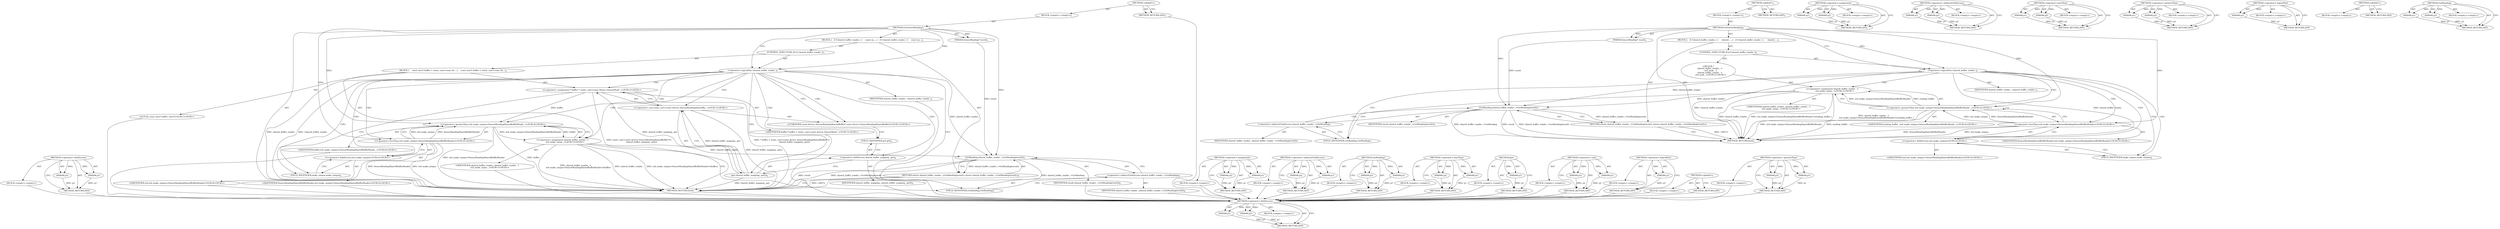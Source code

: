 digraph "GetReading" {
vulnerable_78 [label=<(METHOD,&lt;operator&gt;.fieldAccess)>];
vulnerable_79 [label=<(PARAM,p1)>];
vulnerable_80 [label=<(PARAM,p2)>];
vulnerable_81 [label=<(BLOCK,&lt;empty&gt;,&lt;empty&gt;)>];
vulnerable_82 [label=<(METHOD_RETURN,ANY)>];
vulnerable_6 [label=<(METHOD,&lt;global&gt;)<SUB>1</SUB>>];
vulnerable_7 [label=<(BLOCK,&lt;empty&gt;,&lt;empty&gt;)<SUB>1</SUB>>];
vulnerable_8 [label=<(METHOD,GetLatestReading)<SUB>1</SUB>>];
vulnerable_9 [label=<(PARAM,SensorReading* result)<SUB>1</SUB>>];
vulnerable_10 [label=<(BLOCK,{
   if (!shared_buffer_reader_) {
    const au...,{
   if (!shared_buffer_reader_) {
    const au...)<SUB>1</SUB>>];
vulnerable_11 [label=<(CONTROL_STRUCTURE,IF,if (!shared_buffer_reader_))<SUB>2</SUB>>];
vulnerable_12 [label=<(&lt;operator&gt;.logicalNot,!shared_buffer_reader_)<SUB>2</SUB>>];
vulnerable_13 [label=<(IDENTIFIER,shared_buffer_reader_,!shared_buffer_reader_)<SUB>2</SUB>>];
vulnerable_14 [label=<(BLOCK,{
    const auto* buffer = static_cast&lt;const de...,{
    const auto* buffer = static_cast&lt;const de...)<SUB>2</SUB>>];
vulnerable_15 [label="<(LOCAL,const auto* buffer: auto*)<SUB>3</SUB>>"];
vulnerable_16 [label="<(&lt;operator&gt;.assignment,* buffer = static_cast&lt;const device::SensorRead...)<SUB>3</SUB>>"];
vulnerable_17 [label="<(IDENTIFIER,buffer,* buffer = static_cast&lt;const device::SensorRead...)<SUB>3</SUB>>"];
vulnerable_18 [label="<(&lt;operator&gt;.cast,static_cast&lt;const device::SensorReadingSharedBu...)<SUB>3</SUB>>"];
vulnerable_19 [label="<(UNKNOWN,const device::SensorReadingSharedBuffer*,const device::SensorReadingSharedBuffer*)<SUB>3</SUB>>"];
vulnerable_20 [label=<(get,shared_buffer_mapping_.get())<SUB>4</SUB>>];
vulnerable_21 [label=<(&lt;operator&gt;.fieldAccess,shared_buffer_mapping_.get)<SUB>4</SUB>>];
vulnerable_22 [label=<(IDENTIFIER,shared_buffer_mapping_,shared_buffer_mapping_.get())<SUB>4</SUB>>];
vulnerable_23 [label=<(FIELD_IDENTIFIER,get,get)<SUB>4</SUB>>];
vulnerable_24 [label="<(&lt;operator&gt;.assignment,shared_buffer_reader_ =
        std::make_uniqu...)<SUB>5</SUB>>"];
vulnerable_25 [label="<(IDENTIFIER,shared_buffer_reader_,shared_buffer_reader_ =
        std::make_uniqu...)<SUB>5</SUB>>"];
vulnerable_26 [label="<(&lt;operator&gt;.greaterThan,std::make_unique&lt;SensorReadingSharedBufferReade...)<SUB>6</SUB>>"];
vulnerable_27 [label="<(&lt;operator&gt;.lessThan,std::make_unique&lt;SensorReadingSharedBufferReader)<SUB>6</SUB>>"];
vulnerable_28 [label="<(&lt;operator&gt;.fieldAccess,std::make_unique)<SUB>6</SUB>>"];
vulnerable_29 [label="<(IDENTIFIER,std,std::make_unique&lt;SensorReadingSharedBufferReader)<SUB>6</SUB>>"];
vulnerable_30 [label=<(FIELD_IDENTIFIER,make_unique,make_unique)<SUB>6</SUB>>];
vulnerable_31 [label="<(IDENTIFIER,SensorReadingSharedBufferReader,std::make_unique&lt;SensorReadingSharedBufferReader)<SUB>6</SUB>>"];
vulnerable_32 [label="<(IDENTIFIER,buffer,std::make_unique&lt;SensorReadingSharedBufferReade...)<SUB>6</SUB>>"];
vulnerable_33 [label=<(RETURN,return shared_buffer_reader_-&gt;GetReading(result);,return shared_buffer_reader_-&gt;GetReading(result);)<SUB>9</SUB>>];
vulnerable_34 [label=<(GetReading,shared_buffer_reader_-&gt;GetReading(result))<SUB>9</SUB>>];
vulnerable_35 [label=<(&lt;operator&gt;.indirectFieldAccess,shared_buffer_reader_-&gt;GetReading)<SUB>9</SUB>>];
vulnerable_36 [label=<(IDENTIFIER,shared_buffer_reader_,shared_buffer_reader_-&gt;GetReading(result))<SUB>9</SUB>>];
vulnerable_37 [label=<(FIELD_IDENTIFIER,GetReading,GetReading)<SUB>9</SUB>>];
vulnerable_38 [label=<(IDENTIFIER,result,shared_buffer_reader_-&gt;GetReading(result))<SUB>9</SUB>>];
vulnerable_39 [label=<(METHOD_RETURN,bool)<SUB>1</SUB>>];
vulnerable_41 [label=<(METHOD_RETURN,ANY)<SUB>1</SUB>>];
vulnerable_64 [label=<(METHOD,&lt;operator&gt;.assignment)>];
vulnerable_65 [label=<(PARAM,p1)>];
vulnerable_66 [label=<(PARAM,p2)>];
vulnerable_67 [label=<(BLOCK,&lt;empty&gt;,&lt;empty&gt;)>];
vulnerable_68 [label=<(METHOD_RETURN,ANY)>];
vulnerable_98 [label=<(METHOD,&lt;operator&gt;.indirectFieldAccess)>];
vulnerable_99 [label=<(PARAM,p1)>];
vulnerable_100 [label=<(PARAM,p2)>];
vulnerable_101 [label=<(BLOCK,&lt;empty&gt;,&lt;empty&gt;)>];
vulnerable_102 [label=<(METHOD_RETURN,ANY)>];
vulnerable_93 [label=<(METHOD,GetReading)>];
vulnerable_94 [label=<(PARAM,p1)>];
vulnerable_95 [label=<(PARAM,p2)>];
vulnerable_96 [label=<(BLOCK,&lt;empty&gt;,&lt;empty&gt;)>];
vulnerable_97 [label=<(METHOD_RETURN,ANY)>];
vulnerable_88 [label=<(METHOD,&lt;operator&gt;.lessThan)>];
vulnerable_89 [label=<(PARAM,p1)>];
vulnerable_90 [label=<(PARAM,p2)>];
vulnerable_91 [label=<(BLOCK,&lt;empty&gt;,&lt;empty&gt;)>];
vulnerable_92 [label=<(METHOD_RETURN,ANY)>];
vulnerable_74 [label=<(METHOD,get)>];
vulnerable_75 [label=<(PARAM,p1)>];
vulnerable_76 [label=<(BLOCK,&lt;empty&gt;,&lt;empty&gt;)>];
vulnerable_77 [label=<(METHOD_RETURN,ANY)>];
vulnerable_69 [label=<(METHOD,&lt;operator&gt;.cast)>];
vulnerable_70 [label=<(PARAM,p1)>];
vulnerable_71 [label=<(PARAM,p2)>];
vulnerable_72 [label=<(BLOCK,&lt;empty&gt;,&lt;empty&gt;)>];
vulnerable_73 [label=<(METHOD_RETURN,ANY)>];
vulnerable_60 [label=<(METHOD,&lt;operator&gt;.logicalNot)>];
vulnerable_61 [label=<(PARAM,p1)>];
vulnerable_62 [label=<(BLOCK,&lt;empty&gt;,&lt;empty&gt;)>];
vulnerable_63 [label=<(METHOD_RETURN,ANY)>];
vulnerable_54 [label=<(METHOD,&lt;global&gt;)<SUB>1</SUB>>];
vulnerable_55 [label=<(BLOCK,&lt;empty&gt;,&lt;empty&gt;)>];
vulnerable_56 [label=<(METHOD_RETURN,ANY)>];
vulnerable_83 [label=<(METHOD,&lt;operator&gt;.greaterThan)>];
vulnerable_84 [label=<(PARAM,p1)>];
vulnerable_85 [label=<(PARAM,p2)>];
vulnerable_86 [label=<(BLOCK,&lt;empty&gt;,&lt;empty&gt;)>];
vulnerable_87 [label=<(METHOD_RETURN,ANY)>];
fixed_68 [label=<(METHOD,&lt;operator&gt;.fieldAccess)>];
fixed_69 [label=<(PARAM,p1)>];
fixed_70 [label=<(PARAM,p2)>];
fixed_71 [label=<(BLOCK,&lt;empty&gt;,&lt;empty&gt;)>];
fixed_72 [label=<(METHOD_RETURN,ANY)>];
fixed_6 [label=<(METHOD,&lt;global&gt;)<SUB>1</SUB>>];
fixed_7 [label=<(BLOCK,&lt;empty&gt;,&lt;empty&gt;)<SUB>1</SUB>>];
fixed_8 [label=<(METHOD,GetLatestReading)<SUB>1</SUB>>];
fixed_9 [label=<(PARAM,SensorReading* result)<SUB>1</SUB>>];
fixed_10 [label=<(BLOCK,{
   if (!shared_buffer_reader_) {
     shared_...,{
   if (!shared_buffer_reader_) {
     shared_...)<SUB>1</SUB>>];
fixed_11 [label=<(CONTROL_STRUCTURE,IF,if (!shared_buffer_reader_))<SUB>2</SUB>>];
fixed_12 [label=<(&lt;operator&gt;.logicalNot,!shared_buffer_reader_)<SUB>2</SUB>>];
fixed_13 [label=<(IDENTIFIER,shared_buffer_reader_,!shared_buffer_reader_)<SUB>2</SUB>>];
fixed_14 [label="<(BLOCK,{
     shared_buffer_reader_ =
        std::mak...,{
     shared_buffer_reader_ =
        std::mak...)<SUB>2</SUB>>"];
fixed_15 [label="<(&lt;operator&gt;.assignment,shared_buffer_reader_ =
        std::make_uniqu...)<SUB>3</SUB>>"];
fixed_16 [label="<(IDENTIFIER,shared_buffer_reader_,shared_buffer_reader_ =
        std::make_uniqu...)<SUB>3</SUB>>"];
fixed_17 [label="<(&lt;operator&gt;.greaterThan,std::make_unique&lt;SensorReadingSharedBufferReade...)<SUB>4</SUB>>"];
fixed_18 [label="<(&lt;operator&gt;.lessThan,std::make_unique&lt;SensorReadingSharedBufferReader)<SUB>4</SUB>>"];
fixed_19 [label="<(&lt;operator&gt;.fieldAccess,std::make_unique)<SUB>4</SUB>>"];
fixed_20 [label="<(IDENTIFIER,std,std::make_unique&lt;SensorReadingSharedBufferReader)<SUB>4</SUB>>"];
fixed_21 [label=<(FIELD_IDENTIFIER,make_unique,make_unique)<SUB>4</SUB>>];
fixed_22 [label="<(IDENTIFIER,SensorReadingSharedBufferReader,std::make_unique&lt;SensorReadingSharedBufferReader)<SUB>4</SUB>>"];
fixed_23 [label="<(IDENTIFIER,reading_buffer_,std::make_unique&lt;SensorReadingSharedBufferReade...)<SUB>4</SUB>>"];
fixed_24 [label=<(RETURN,return shared_buffer_reader_-&gt;GetReading(result);,return shared_buffer_reader_-&gt;GetReading(result);)<SUB>7</SUB>>];
fixed_25 [label=<(GetReading,shared_buffer_reader_-&gt;GetReading(result))<SUB>7</SUB>>];
fixed_26 [label=<(&lt;operator&gt;.indirectFieldAccess,shared_buffer_reader_-&gt;GetReading)<SUB>7</SUB>>];
fixed_27 [label=<(IDENTIFIER,shared_buffer_reader_,shared_buffer_reader_-&gt;GetReading(result))<SUB>7</SUB>>];
fixed_28 [label=<(FIELD_IDENTIFIER,GetReading,GetReading)<SUB>7</SUB>>];
fixed_29 [label=<(IDENTIFIER,result,shared_buffer_reader_-&gt;GetReading(result))<SUB>7</SUB>>];
fixed_30 [label=<(METHOD_RETURN,bool)<SUB>1</SUB>>];
fixed_32 [label=<(METHOD_RETURN,ANY)<SUB>1</SUB>>];
fixed_53 [label=<(METHOD,&lt;operator&gt;.assignment)>];
fixed_54 [label=<(PARAM,p1)>];
fixed_55 [label=<(PARAM,p2)>];
fixed_56 [label=<(BLOCK,&lt;empty&gt;,&lt;empty&gt;)>];
fixed_57 [label=<(METHOD_RETURN,ANY)>];
fixed_78 [label=<(METHOD,&lt;operator&gt;.indirectFieldAccess)>];
fixed_79 [label=<(PARAM,p1)>];
fixed_80 [label=<(PARAM,p2)>];
fixed_81 [label=<(BLOCK,&lt;empty&gt;,&lt;empty&gt;)>];
fixed_82 [label=<(METHOD_RETURN,ANY)>];
fixed_63 [label=<(METHOD,&lt;operator&gt;.lessThan)>];
fixed_64 [label=<(PARAM,p1)>];
fixed_65 [label=<(PARAM,p2)>];
fixed_66 [label=<(BLOCK,&lt;empty&gt;,&lt;empty&gt;)>];
fixed_67 [label=<(METHOD_RETURN,ANY)>];
fixed_58 [label=<(METHOD,&lt;operator&gt;.greaterThan)>];
fixed_59 [label=<(PARAM,p1)>];
fixed_60 [label=<(PARAM,p2)>];
fixed_61 [label=<(BLOCK,&lt;empty&gt;,&lt;empty&gt;)>];
fixed_62 [label=<(METHOD_RETURN,ANY)>];
fixed_49 [label=<(METHOD,&lt;operator&gt;.logicalNot)>];
fixed_50 [label=<(PARAM,p1)>];
fixed_51 [label=<(BLOCK,&lt;empty&gt;,&lt;empty&gt;)>];
fixed_52 [label=<(METHOD_RETURN,ANY)>];
fixed_43 [label=<(METHOD,&lt;global&gt;)<SUB>1</SUB>>];
fixed_44 [label=<(BLOCK,&lt;empty&gt;,&lt;empty&gt;)>];
fixed_45 [label=<(METHOD_RETURN,ANY)>];
fixed_73 [label=<(METHOD,GetReading)>];
fixed_74 [label=<(PARAM,p1)>];
fixed_75 [label=<(PARAM,p2)>];
fixed_76 [label=<(BLOCK,&lt;empty&gt;,&lt;empty&gt;)>];
fixed_77 [label=<(METHOD_RETURN,ANY)>];
vulnerable_78 -> vulnerable_79  [key=0, label="AST: "];
vulnerable_78 -> vulnerable_79  [key=1, label="DDG: "];
vulnerable_78 -> vulnerable_81  [key=0, label="AST: "];
vulnerable_78 -> vulnerable_80  [key=0, label="AST: "];
vulnerable_78 -> vulnerable_80  [key=1, label="DDG: "];
vulnerable_78 -> vulnerable_82  [key=0, label="AST: "];
vulnerable_78 -> vulnerable_82  [key=1, label="CFG: "];
vulnerable_79 -> vulnerable_82  [key=0, label="DDG: p1"];
vulnerable_80 -> vulnerable_82  [key=0, label="DDG: p2"];
vulnerable_81 -> fixed_68  [key=0];
vulnerable_82 -> fixed_68  [key=0];
vulnerable_6 -> vulnerable_7  [key=0, label="AST: "];
vulnerable_6 -> vulnerable_41  [key=0, label="AST: "];
vulnerable_6 -> vulnerable_41  [key=1, label="CFG: "];
vulnerable_7 -> vulnerable_8  [key=0, label="AST: "];
vulnerable_8 -> vulnerable_9  [key=0, label="AST: "];
vulnerable_8 -> vulnerable_9  [key=1, label="DDG: "];
vulnerable_8 -> vulnerable_10  [key=0, label="AST: "];
vulnerable_8 -> vulnerable_39  [key=0, label="AST: "];
vulnerable_8 -> vulnerable_12  [key=0, label="CFG: "];
vulnerable_8 -> vulnerable_12  [key=1, label="DDG: "];
vulnerable_8 -> vulnerable_34  [key=0, label="DDG: "];
vulnerable_8 -> vulnerable_26  [key=0, label="DDG: "];
vulnerable_8 -> vulnerable_27  [key=0, label="DDG: "];
vulnerable_9 -> vulnerable_34  [key=0, label="DDG: result"];
vulnerable_10 -> vulnerable_11  [key=0, label="AST: "];
vulnerable_10 -> vulnerable_33  [key=0, label="AST: "];
vulnerable_11 -> vulnerable_12  [key=0, label="AST: "];
vulnerable_11 -> vulnerable_14  [key=0, label="AST: "];
vulnerable_12 -> vulnerable_13  [key=0, label="AST: "];
vulnerable_12 -> vulnerable_19  [key=0, label="CFG: "];
vulnerable_12 -> vulnerable_19  [key=1, label="CDG: "];
vulnerable_12 -> vulnerable_37  [key=0, label="CFG: "];
vulnerable_12 -> vulnerable_39  [key=0, label="DDG: shared_buffer_reader_"];
vulnerable_12 -> vulnerable_39  [key=1, label="DDG: !shared_buffer_reader_"];
vulnerable_12 -> vulnerable_34  [key=0, label="DDG: shared_buffer_reader_"];
vulnerable_12 -> vulnerable_24  [key=0, label="CDG: "];
vulnerable_12 -> vulnerable_16  [key=0, label="CDG: "];
vulnerable_12 -> vulnerable_30  [key=0, label="CDG: "];
vulnerable_12 -> vulnerable_21  [key=0, label="CDG: "];
vulnerable_12 -> vulnerable_18  [key=0, label="CDG: "];
vulnerable_12 -> vulnerable_26  [key=0, label="CDG: "];
vulnerable_12 -> vulnerable_23  [key=0, label="CDG: "];
vulnerable_12 -> vulnerable_28  [key=0, label="CDG: "];
vulnerable_12 -> vulnerable_20  [key=0, label="CDG: "];
vulnerable_12 -> vulnerable_27  [key=0, label="CDG: "];
vulnerable_13 -> fixed_68  [key=0];
vulnerable_14 -> vulnerable_15  [key=0, label="AST: "];
vulnerable_14 -> vulnerable_16  [key=0, label="AST: "];
vulnerable_14 -> vulnerable_24  [key=0, label="AST: "];
vulnerable_15 -> fixed_68  [key=0];
vulnerable_16 -> vulnerable_17  [key=0, label="AST: "];
vulnerable_16 -> vulnerable_18  [key=0, label="AST: "];
vulnerable_16 -> vulnerable_30  [key=0, label="CFG: "];
vulnerable_16 -> vulnerable_39  [key=0, label="DDG: static_cast&lt;const device::SensorReadingSharedBuffer*&gt;(
        shared_buffer_mapping_.get())"];
vulnerable_16 -> vulnerable_39  [key=1, label="DDG: * buffer = static_cast&lt;const device::SensorReadingSharedBuffer*&gt;(
        shared_buffer_mapping_.get())"];
vulnerable_16 -> vulnerable_26  [key=0, label="DDG: buffer"];
vulnerable_17 -> fixed_68  [key=0];
vulnerable_18 -> vulnerable_19  [key=0, label="AST: "];
vulnerable_18 -> vulnerable_20  [key=0, label="AST: "];
vulnerable_18 -> vulnerable_16  [key=0, label="CFG: "];
vulnerable_18 -> vulnerable_39  [key=0, label="DDG: shared_buffer_mapping_.get()"];
vulnerable_19 -> vulnerable_23  [key=0, label="CFG: "];
vulnerable_20 -> vulnerable_21  [key=0, label="AST: "];
vulnerable_20 -> vulnerable_18  [key=0, label="CFG: "];
vulnerable_20 -> vulnerable_18  [key=1, label="DDG: shared_buffer_mapping_.get"];
vulnerable_20 -> vulnerable_39  [key=0, label="DDG: shared_buffer_mapping_.get"];
vulnerable_20 -> vulnerable_16  [key=0, label="DDG: shared_buffer_mapping_.get"];
vulnerable_21 -> vulnerable_22  [key=0, label="AST: "];
vulnerable_21 -> vulnerable_23  [key=0, label="AST: "];
vulnerable_21 -> vulnerable_20  [key=0, label="CFG: "];
vulnerable_22 -> fixed_68  [key=0];
vulnerable_23 -> vulnerable_21  [key=0, label="CFG: "];
vulnerable_24 -> vulnerable_25  [key=0, label="AST: "];
vulnerable_24 -> vulnerable_26  [key=0, label="AST: "];
vulnerable_24 -> vulnerable_37  [key=0, label="CFG: "];
vulnerable_24 -> vulnerable_39  [key=0, label="DDG: shared_buffer_reader_"];
vulnerable_24 -> vulnerable_39  [key=1, label="DDG: std::make_unique&lt;SensorReadingSharedBufferReader&gt;(buffer)"];
vulnerable_24 -> vulnerable_39  [key=2, label="DDG: shared_buffer_reader_ =
        std::make_unique&lt;SensorReadingSharedBufferReader&gt;(buffer)"];
vulnerable_24 -> vulnerable_34  [key=0, label="DDG: shared_buffer_reader_"];
vulnerable_25 -> fixed_68  [key=0];
vulnerable_26 -> vulnerable_27  [key=0, label="AST: "];
vulnerable_26 -> vulnerable_32  [key=0, label="AST: "];
vulnerable_26 -> vulnerable_24  [key=0, label="CFG: "];
vulnerable_26 -> vulnerable_24  [key=1, label="DDG: std::make_unique&lt;SensorReadingSharedBufferReader"];
vulnerable_26 -> vulnerable_24  [key=2, label="DDG: buffer"];
vulnerable_26 -> vulnerable_39  [key=0, label="DDG: std::make_unique&lt;SensorReadingSharedBufferReader"];
vulnerable_26 -> vulnerable_39  [key=1, label="DDG: buffer"];
vulnerable_27 -> vulnerable_28  [key=0, label="AST: "];
vulnerable_27 -> vulnerable_31  [key=0, label="AST: "];
vulnerable_27 -> vulnerable_26  [key=0, label="CFG: "];
vulnerable_27 -> vulnerable_26  [key=1, label="DDG: std::make_unique"];
vulnerable_27 -> vulnerable_26  [key=2, label="DDG: SensorReadingSharedBufferReader"];
vulnerable_27 -> vulnerable_39  [key=0, label="DDG: std::make_unique"];
vulnerable_27 -> vulnerable_39  [key=1, label="DDG: SensorReadingSharedBufferReader"];
vulnerable_28 -> vulnerable_29  [key=0, label="AST: "];
vulnerable_28 -> vulnerable_30  [key=0, label="AST: "];
vulnerable_28 -> vulnerable_27  [key=0, label="CFG: "];
vulnerable_29 -> fixed_68  [key=0];
vulnerable_30 -> vulnerable_28  [key=0, label="CFG: "];
vulnerable_31 -> fixed_68  [key=0];
vulnerable_32 -> fixed_68  [key=0];
vulnerable_33 -> vulnerable_34  [key=0, label="AST: "];
vulnerable_33 -> vulnerable_39  [key=0, label="CFG: "];
vulnerable_33 -> vulnerable_39  [key=1, label="DDG: &lt;RET&gt;"];
vulnerable_34 -> vulnerable_35  [key=0, label="AST: "];
vulnerable_34 -> vulnerable_38  [key=0, label="AST: "];
vulnerable_34 -> vulnerable_33  [key=0, label="CFG: "];
vulnerable_34 -> vulnerable_33  [key=1, label="DDG: shared_buffer_reader_-&gt;GetReading(result)"];
vulnerable_34 -> vulnerable_39  [key=0, label="DDG: shared_buffer_reader_-&gt;GetReading"];
vulnerable_34 -> vulnerable_39  [key=1, label="DDG: result"];
vulnerable_34 -> vulnerable_39  [key=2, label="DDG: shared_buffer_reader_-&gt;GetReading(result)"];
vulnerable_35 -> vulnerable_36  [key=0, label="AST: "];
vulnerable_35 -> vulnerable_37  [key=0, label="AST: "];
vulnerable_35 -> vulnerable_34  [key=0, label="CFG: "];
vulnerable_36 -> fixed_68  [key=0];
vulnerable_37 -> vulnerable_35  [key=0, label="CFG: "];
vulnerable_38 -> fixed_68  [key=0];
vulnerable_39 -> fixed_68  [key=0];
vulnerable_41 -> fixed_68  [key=0];
vulnerable_64 -> vulnerable_65  [key=0, label="AST: "];
vulnerable_64 -> vulnerable_65  [key=1, label="DDG: "];
vulnerable_64 -> vulnerable_67  [key=0, label="AST: "];
vulnerable_64 -> vulnerable_66  [key=0, label="AST: "];
vulnerable_64 -> vulnerable_66  [key=1, label="DDG: "];
vulnerable_64 -> vulnerable_68  [key=0, label="AST: "];
vulnerable_64 -> vulnerable_68  [key=1, label="CFG: "];
vulnerable_65 -> vulnerable_68  [key=0, label="DDG: p1"];
vulnerable_66 -> vulnerable_68  [key=0, label="DDG: p2"];
vulnerable_67 -> fixed_68  [key=0];
vulnerable_68 -> fixed_68  [key=0];
vulnerable_98 -> vulnerable_99  [key=0, label="AST: "];
vulnerable_98 -> vulnerable_99  [key=1, label="DDG: "];
vulnerable_98 -> vulnerable_101  [key=0, label="AST: "];
vulnerable_98 -> vulnerable_100  [key=0, label="AST: "];
vulnerable_98 -> vulnerable_100  [key=1, label="DDG: "];
vulnerable_98 -> vulnerable_102  [key=0, label="AST: "];
vulnerable_98 -> vulnerable_102  [key=1, label="CFG: "];
vulnerable_99 -> vulnerable_102  [key=0, label="DDG: p1"];
vulnerable_100 -> vulnerable_102  [key=0, label="DDG: p2"];
vulnerable_101 -> fixed_68  [key=0];
vulnerable_102 -> fixed_68  [key=0];
vulnerable_93 -> vulnerable_94  [key=0, label="AST: "];
vulnerable_93 -> vulnerable_94  [key=1, label="DDG: "];
vulnerable_93 -> vulnerable_96  [key=0, label="AST: "];
vulnerable_93 -> vulnerable_95  [key=0, label="AST: "];
vulnerable_93 -> vulnerable_95  [key=1, label="DDG: "];
vulnerable_93 -> vulnerable_97  [key=0, label="AST: "];
vulnerable_93 -> vulnerable_97  [key=1, label="CFG: "];
vulnerable_94 -> vulnerable_97  [key=0, label="DDG: p1"];
vulnerable_95 -> vulnerable_97  [key=0, label="DDG: p2"];
vulnerable_96 -> fixed_68  [key=0];
vulnerable_97 -> fixed_68  [key=0];
vulnerable_88 -> vulnerable_89  [key=0, label="AST: "];
vulnerable_88 -> vulnerable_89  [key=1, label="DDG: "];
vulnerable_88 -> vulnerable_91  [key=0, label="AST: "];
vulnerable_88 -> vulnerable_90  [key=0, label="AST: "];
vulnerable_88 -> vulnerable_90  [key=1, label="DDG: "];
vulnerable_88 -> vulnerable_92  [key=0, label="AST: "];
vulnerable_88 -> vulnerable_92  [key=1, label="CFG: "];
vulnerable_89 -> vulnerable_92  [key=0, label="DDG: p1"];
vulnerable_90 -> vulnerable_92  [key=0, label="DDG: p2"];
vulnerable_91 -> fixed_68  [key=0];
vulnerable_92 -> fixed_68  [key=0];
vulnerable_74 -> vulnerable_75  [key=0, label="AST: "];
vulnerable_74 -> vulnerable_75  [key=1, label="DDG: "];
vulnerable_74 -> vulnerable_76  [key=0, label="AST: "];
vulnerable_74 -> vulnerable_77  [key=0, label="AST: "];
vulnerable_74 -> vulnerable_77  [key=1, label="CFG: "];
vulnerable_75 -> vulnerable_77  [key=0, label="DDG: p1"];
vulnerable_76 -> fixed_68  [key=0];
vulnerable_77 -> fixed_68  [key=0];
vulnerable_69 -> vulnerable_70  [key=0, label="AST: "];
vulnerable_69 -> vulnerable_70  [key=1, label="DDG: "];
vulnerable_69 -> vulnerable_72  [key=0, label="AST: "];
vulnerable_69 -> vulnerable_71  [key=0, label="AST: "];
vulnerable_69 -> vulnerable_71  [key=1, label="DDG: "];
vulnerable_69 -> vulnerable_73  [key=0, label="AST: "];
vulnerable_69 -> vulnerable_73  [key=1, label="CFG: "];
vulnerable_70 -> vulnerable_73  [key=0, label="DDG: p1"];
vulnerable_71 -> vulnerable_73  [key=0, label="DDG: p2"];
vulnerable_72 -> fixed_68  [key=0];
vulnerable_73 -> fixed_68  [key=0];
vulnerable_60 -> vulnerable_61  [key=0, label="AST: "];
vulnerable_60 -> vulnerable_61  [key=1, label="DDG: "];
vulnerable_60 -> vulnerable_62  [key=0, label="AST: "];
vulnerable_60 -> vulnerable_63  [key=0, label="AST: "];
vulnerable_60 -> vulnerable_63  [key=1, label="CFG: "];
vulnerable_61 -> vulnerable_63  [key=0, label="DDG: p1"];
vulnerable_62 -> fixed_68  [key=0];
vulnerable_63 -> fixed_68  [key=0];
vulnerable_54 -> vulnerable_55  [key=0, label="AST: "];
vulnerable_54 -> vulnerable_56  [key=0, label="AST: "];
vulnerable_54 -> vulnerable_56  [key=1, label="CFG: "];
vulnerable_55 -> fixed_68  [key=0];
vulnerable_56 -> fixed_68  [key=0];
vulnerable_83 -> vulnerable_84  [key=0, label="AST: "];
vulnerable_83 -> vulnerable_84  [key=1, label="DDG: "];
vulnerable_83 -> vulnerable_86  [key=0, label="AST: "];
vulnerable_83 -> vulnerable_85  [key=0, label="AST: "];
vulnerable_83 -> vulnerable_85  [key=1, label="DDG: "];
vulnerable_83 -> vulnerable_87  [key=0, label="AST: "];
vulnerable_83 -> vulnerable_87  [key=1, label="CFG: "];
vulnerable_84 -> vulnerable_87  [key=0, label="DDG: p1"];
vulnerable_85 -> vulnerable_87  [key=0, label="DDG: p2"];
vulnerable_86 -> fixed_68  [key=0];
vulnerable_87 -> fixed_68  [key=0];
fixed_68 -> fixed_69  [key=0, label="AST: "];
fixed_68 -> fixed_69  [key=1, label="DDG: "];
fixed_68 -> fixed_71  [key=0, label="AST: "];
fixed_68 -> fixed_70  [key=0, label="AST: "];
fixed_68 -> fixed_70  [key=1, label="DDG: "];
fixed_68 -> fixed_72  [key=0, label="AST: "];
fixed_68 -> fixed_72  [key=1, label="CFG: "];
fixed_69 -> fixed_72  [key=0, label="DDG: p1"];
fixed_70 -> fixed_72  [key=0, label="DDG: p2"];
fixed_6 -> fixed_7  [key=0, label="AST: "];
fixed_6 -> fixed_32  [key=0, label="AST: "];
fixed_6 -> fixed_32  [key=1, label="CFG: "];
fixed_7 -> fixed_8  [key=0, label="AST: "];
fixed_8 -> fixed_9  [key=0, label="AST: "];
fixed_8 -> fixed_9  [key=1, label="DDG: "];
fixed_8 -> fixed_10  [key=0, label="AST: "];
fixed_8 -> fixed_30  [key=0, label="AST: "];
fixed_8 -> fixed_12  [key=0, label="CFG: "];
fixed_8 -> fixed_12  [key=1, label="DDG: "];
fixed_8 -> fixed_25  [key=0, label="DDG: "];
fixed_8 -> fixed_17  [key=0, label="DDG: "];
fixed_8 -> fixed_18  [key=0, label="DDG: "];
fixed_9 -> fixed_25  [key=0, label="DDG: result"];
fixed_10 -> fixed_11  [key=0, label="AST: "];
fixed_10 -> fixed_24  [key=0, label="AST: "];
fixed_11 -> fixed_12  [key=0, label="AST: "];
fixed_11 -> fixed_14  [key=0, label="AST: "];
fixed_12 -> fixed_13  [key=0, label="AST: "];
fixed_12 -> fixed_21  [key=0, label="CFG: "];
fixed_12 -> fixed_21  [key=1, label="CDG: "];
fixed_12 -> fixed_28  [key=0, label="CFG: "];
fixed_12 -> fixed_30  [key=0, label="DDG: shared_buffer_reader_"];
fixed_12 -> fixed_30  [key=1, label="DDG: !shared_buffer_reader_"];
fixed_12 -> fixed_25  [key=0, label="DDG: shared_buffer_reader_"];
fixed_12 -> fixed_17  [key=0, label="CDG: "];
fixed_12 -> fixed_15  [key=0, label="CDG: "];
fixed_12 -> fixed_18  [key=0, label="CDG: "];
fixed_12 -> fixed_19  [key=0, label="CDG: "];
fixed_14 -> fixed_15  [key=0, label="AST: "];
fixed_15 -> fixed_16  [key=0, label="AST: "];
fixed_15 -> fixed_17  [key=0, label="AST: "];
fixed_15 -> fixed_28  [key=0, label="CFG: "];
fixed_15 -> fixed_30  [key=0, label="DDG: shared_buffer_reader_"];
fixed_15 -> fixed_30  [key=1, label="DDG: std::make_unique&lt;SensorReadingSharedBufferReader&gt;(reading_buffer_)"];
fixed_15 -> fixed_30  [key=2, label="DDG: shared_buffer_reader_ =
        std::make_unique&lt;SensorReadingSharedBufferReader&gt;(reading_buffer_)"];
fixed_15 -> fixed_25  [key=0, label="DDG: shared_buffer_reader_"];
fixed_17 -> fixed_18  [key=0, label="AST: "];
fixed_17 -> fixed_23  [key=0, label="AST: "];
fixed_17 -> fixed_15  [key=0, label="CFG: "];
fixed_17 -> fixed_15  [key=1, label="DDG: std::make_unique&lt;SensorReadingSharedBufferReader"];
fixed_17 -> fixed_15  [key=2, label="DDG: reading_buffer_"];
fixed_17 -> fixed_30  [key=0, label="DDG: std::make_unique&lt;SensorReadingSharedBufferReader"];
fixed_17 -> fixed_30  [key=1, label="DDG: reading_buffer_"];
fixed_18 -> fixed_19  [key=0, label="AST: "];
fixed_18 -> fixed_22  [key=0, label="AST: "];
fixed_18 -> fixed_17  [key=0, label="CFG: "];
fixed_18 -> fixed_17  [key=1, label="DDG: std::make_unique"];
fixed_18 -> fixed_17  [key=2, label="DDG: SensorReadingSharedBufferReader"];
fixed_18 -> fixed_30  [key=0, label="DDG: std::make_unique"];
fixed_18 -> fixed_30  [key=1, label="DDG: SensorReadingSharedBufferReader"];
fixed_19 -> fixed_20  [key=0, label="AST: "];
fixed_19 -> fixed_21  [key=0, label="AST: "];
fixed_19 -> fixed_18  [key=0, label="CFG: "];
fixed_21 -> fixed_19  [key=0, label="CFG: "];
fixed_24 -> fixed_25  [key=0, label="AST: "];
fixed_24 -> fixed_30  [key=0, label="CFG: "];
fixed_24 -> fixed_30  [key=1, label="DDG: &lt;RET&gt;"];
fixed_25 -> fixed_26  [key=0, label="AST: "];
fixed_25 -> fixed_29  [key=0, label="AST: "];
fixed_25 -> fixed_24  [key=0, label="CFG: "];
fixed_25 -> fixed_24  [key=1, label="DDG: shared_buffer_reader_-&gt;GetReading(result)"];
fixed_25 -> fixed_30  [key=0, label="DDG: shared_buffer_reader_-&gt;GetReading"];
fixed_25 -> fixed_30  [key=1, label="DDG: result"];
fixed_25 -> fixed_30  [key=2, label="DDG: shared_buffer_reader_-&gt;GetReading(result)"];
fixed_26 -> fixed_27  [key=0, label="AST: "];
fixed_26 -> fixed_28  [key=0, label="AST: "];
fixed_26 -> fixed_25  [key=0, label="CFG: "];
fixed_28 -> fixed_26  [key=0, label="CFG: "];
fixed_53 -> fixed_54  [key=0, label="AST: "];
fixed_53 -> fixed_54  [key=1, label="DDG: "];
fixed_53 -> fixed_56  [key=0, label="AST: "];
fixed_53 -> fixed_55  [key=0, label="AST: "];
fixed_53 -> fixed_55  [key=1, label="DDG: "];
fixed_53 -> fixed_57  [key=0, label="AST: "];
fixed_53 -> fixed_57  [key=1, label="CFG: "];
fixed_54 -> fixed_57  [key=0, label="DDG: p1"];
fixed_55 -> fixed_57  [key=0, label="DDG: p2"];
fixed_78 -> fixed_79  [key=0, label="AST: "];
fixed_78 -> fixed_79  [key=1, label="DDG: "];
fixed_78 -> fixed_81  [key=0, label="AST: "];
fixed_78 -> fixed_80  [key=0, label="AST: "];
fixed_78 -> fixed_80  [key=1, label="DDG: "];
fixed_78 -> fixed_82  [key=0, label="AST: "];
fixed_78 -> fixed_82  [key=1, label="CFG: "];
fixed_79 -> fixed_82  [key=0, label="DDG: p1"];
fixed_80 -> fixed_82  [key=0, label="DDG: p2"];
fixed_63 -> fixed_64  [key=0, label="AST: "];
fixed_63 -> fixed_64  [key=1, label="DDG: "];
fixed_63 -> fixed_66  [key=0, label="AST: "];
fixed_63 -> fixed_65  [key=0, label="AST: "];
fixed_63 -> fixed_65  [key=1, label="DDG: "];
fixed_63 -> fixed_67  [key=0, label="AST: "];
fixed_63 -> fixed_67  [key=1, label="CFG: "];
fixed_64 -> fixed_67  [key=0, label="DDG: p1"];
fixed_65 -> fixed_67  [key=0, label="DDG: p2"];
fixed_58 -> fixed_59  [key=0, label="AST: "];
fixed_58 -> fixed_59  [key=1, label="DDG: "];
fixed_58 -> fixed_61  [key=0, label="AST: "];
fixed_58 -> fixed_60  [key=0, label="AST: "];
fixed_58 -> fixed_60  [key=1, label="DDG: "];
fixed_58 -> fixed_62  [key=0, label="AST: "];
fixed_58 -> fixed_62  [key=1, label="CFG: "];
fixed_59 -> fixed_62  [key=0, label="DDG: p1"];
fixed_60 -> fixed_62  [key=0, label="DDG: p2"];
fixed_49 -> fixed_50  [key=0, label="AST: "];
fixed_49 -> fixed_50  [key=1, label="DDG: "];
fixed_49 -> fixed_51  [key=0, label="AST: "];
fixed_49 -> fixed_52  [key=0, label="AST: "];
fixed_49 -> fixed_52  [key=1, label="CFG: "];
fixed_50 -> fixed_52  [key=0, label="DDG: p1"];
fixed_43 -> fixed_44  [key=0, label="AST: "];
fixed_43 -> fixed_45  [key=0, label="AST: "];
fixed_43 -> fixed_45  [key=1, label="CFG: "];
fixed_73 -> fixed_74  [key=0, label="AST: "];
fixed_73 -> fixed_74  [key=1, label="DDG: "];
fixed_73 -> fixed_76  [key=0, label="AST: "];
fixed_73 -> fixed_75  [key=0, label="AST: "];
fixed_73 -> fixed_75  [key=1, label="DDG: "];
fixed_73 -> fixed_77  [key=0, label="AST: "];
fixed_73 -> fixed_77  [key=1, label="CFG: "];
fixed_74 -> fixed_77  [key=0, label="DDG: p1"];
fixed_75 -> fixed_77  [key=0, label="DDG: p2"];
}
